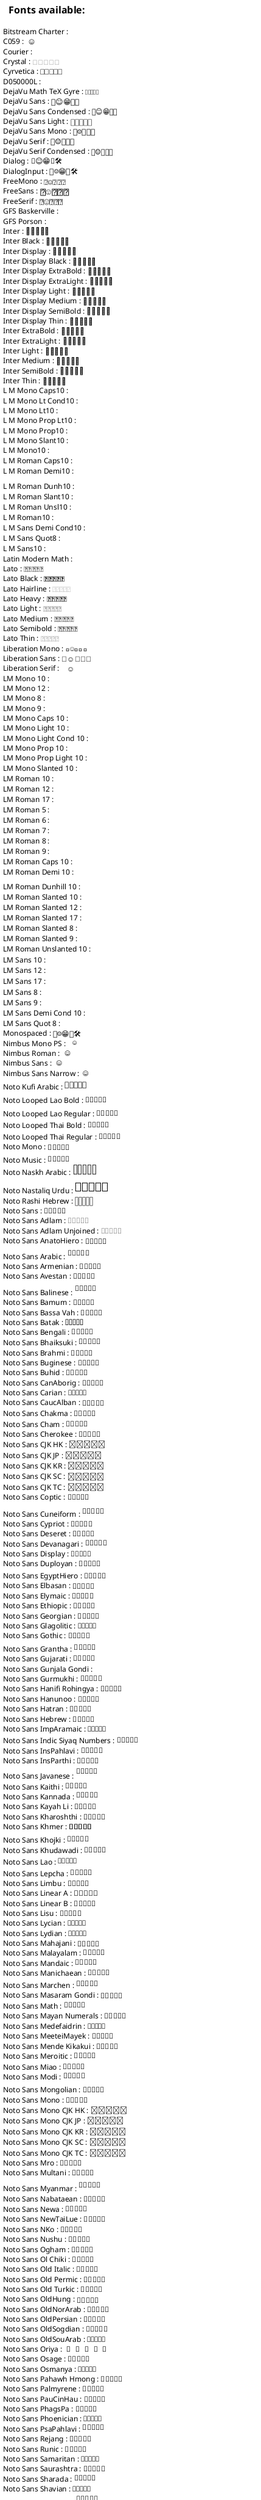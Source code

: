 {
  "sha1": "jl5vs2fn1aey50azrdxbkqwv3agpwsz",
  "insertion": {
    "when": "2024-06-03T18:59:32.006Z",
    "url": "https://github.com/plantuml/plantuml/issues/40",
    "user": "plantuml@gmail.com"
  }
}
@startuml
listfonts <U+1F680><U+263A><U+1F601><U+1F680><U+1F6E0>
@enduml
